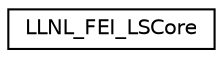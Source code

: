 digraph "Graphical Class Hierarchy"
{
 // LATEX_PDF_SIZE
  edge [fontname="Helvetica",fontsize="10",labelfontname="Helvetica",labelfontsize="10"];
  node [fontname="Helvetica",fontsize="10",shape=record];
  rankdir="LR";
  Node0 [label="LLNL_FEI_LSCore",height=0.2,width=0.4,color="black", fillcolor="white", style="filled",URL="$class_l_l_n_l___f_e_i___l_s_core.html",tooltip=" "];
}
